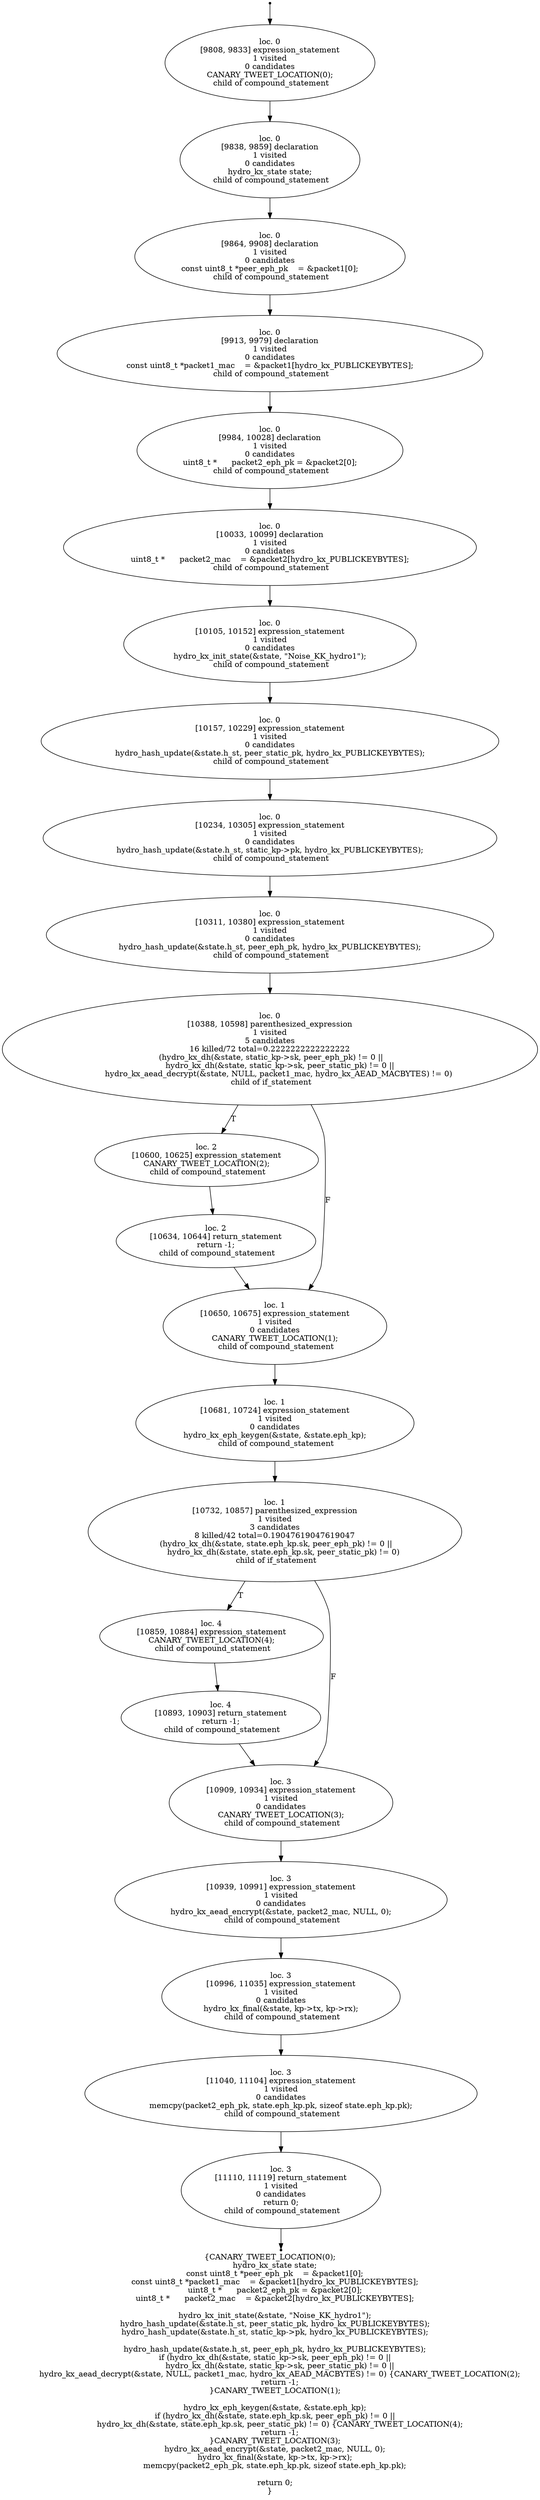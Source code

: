 digraph hydro_kx_kk_2_localised_15 {
	initial [shape=point]
	initial -> "loc. 0
[9808, 9833] expression_statement
1 visited
0 candidates
 CANARY_TWEET_LOCATION(0); 
 child of compound_statement"
	final [shape=point]
	"loc. 3
[11110, 11119] return_statement
1 visited
0 candidates
 return 0; 
 child of compound_statement" -> final
	"loc. 0
[9808, 9833] expression_statement
1 visited
0 candidates
 CANARY_TWEET_LOCATION(0); 
 child of compound_statement"
	"loc. 0
[9808, 9833] expression_statement
1 visited
0 candidates
 CANARY_TWEET_LOCATION(0); 
 child of compound_statement" -> "loc. 0
[9838, 9859] declaration
1 visited
0 candidates
 hydro_kx_state state; 
 child of compound_statement"
	"loc. 0
[9838, 9859] declaration
1 visited
0 candidates
 hydro_kx_state state; 
 child of compound_statement"
	"loc. 0
[9838, 9859] declaration
1 visited
0 candidates
 hydro_kx_state state; 
 child of compound_statement" -> "loc. 0
[9864, 9908] declaration
1 visited
0 candidates
 const uint8_t *peer_eph_pk    = &packet1[0]; 
 child of compound_statement"
	"loc. 0
[9864, 9908] declaration
1 visited
0 candidates
 const uint8_t *peer_eph_pk    = &packet1[0]; 
 child of compound_statement"
	"loc. 0
[9864, 9908] declaration
1 visited
0 candidates
 const uint8_t *peer_eph_pk    = &packet1[0]; 
 child of compound_statement" -> "loc. 0
[9913, 9979] declaration
1 visited
0 candidates
 const uint8_t *packet1_mac    = &packet1[hydro_kx_PUBLICKEYBYTES]; 
 child of compound_statement"
	"loc. 0
[9913, 9979] declaration
1 visited
0 candidates
 const uint8_t *packet1_mac    = &packet1[hydro_kx_PUBLICKEYBYTES]; 
 child of compound_statement"
	"loc. 0
[9913, 9979] declaration
1 visited
0 candidates
 const uint8_t *packet1_mac    = &packet1[hydro_kx_PUBLICKEYBYTES]; 
 child of compound_statement" -> "loc. 0
[9984, 10028] declaration
1 visited
0 candidates
 uint8_t *      packet2_eph_pk = &packet2[0]; 
 child of compound_statement"
	"loc. 0
[9984, 10028] declaration
1 visited
0 candidates
 uint8_t *      packet2_eph_pk = &packet2[0]; 
 child of compound_statement"
	"loc. 0
[9984, 10028] declaration
1 visited
0 candidates
 uint8_t *      packet2_eph_pk = &packet2[0]; 
 child of compound_statement" -> "loc. 0
[10033, 10099] declaration
1 visited
0 candidates
 uint8_t *      packet2_mac    = &packet2[hydro_kx_PUBLICKEYBYTES]; 
 child of compound_statement"
	"loc. 0
[10033, 10099] declaration
1 visited
0 candidates
 uint8_t *      packet2_mac    = &packet2[hydro_kx_PUBLICKEYBYTES]; 
 child of compound_statement"
	"loc. 0
[10033, 10099] declaration
1 visited
0 candidates
 uint8_t *      packet2_mac    = &packet2[hydro_kx_PUBLICKEYBYTES]; 
 child of compound_statement" -> "loc. 0
[10105, 10152] expression_statement
1 visited
0 candidates
 hydro_kx_init_state(&state, \"Noise_KK_hydro1\"); 
 child of compound_statement"
	"loc. 0
[10105, 10152] expression_statement
1 visited
0 candidates
 hydro_kx_init_state(&state, \"Noise_KK_hydro1\"); 
 child of compound_statement"
	"loc. 0
[10105, 10152] expression_statement
1 visited
0 candidates
 hydro_kx_init_state(&state, \"Noise_KK_hydro1\"); 
 child of compound_statement" -> "loc. 0
[10157, 10229] expression_statement
1 visited
0 candidates
 hydro_hash_update(&state.h_st, peer_static_pk, hydro_kx_PUBLICKEYBYTES); 
 child of compound_statement"
	"loc. 0
[10157, 10229] expression_statement
1 visited
0 candidates
 hydro_hash_update(&state.h_st, peer_static_pk, hydro_kx_PUBLICKEYBYTES); 
 child of compound_statement"
	"loc. 0
[10157, 10229] expression_statement
1 visited
0 candidates
 hydro_hash_update(&state.h_st, peer_static_pk, hydro_kx_PUBLICKEYBYTES); 
 child of compound_statement" -> "loc. 0
[10234, 10305] expression_statement
1 visited
0 candidates
 hydro_hash_update(&state.h_st, static_kp->pk, hydro_kx_PUBLICKEYBYTES); 
 child of compound_statement"
	"loc. 0
[10234, 10305] expression_statement
1 visited
0 candidates
 hydro_hash_update(&state.h_st, static_kp->pk, hydro_kx_PUBLICKEYBYTES); 
 child of compound_statement"
	"loc. 0
[10234, 10305] expression_statement
1 visited
0 candidates
 hydro_hash_update(&state.h_st, static_kp->pk, hydro_kx_PUBLICKEYBYTES); 
 child of compound_statement" -> "loc. 0
[10311, 10380] expression_statement
1 visited
0 candidates
 hydro_hash_update(&state.h_st, peer_eph_pk, hydro_kx_PUBLICKEYBYTES); 
 child of compound_statement"
	"loc. 0
[10311, 10380] expression_statement
1 visited
0 candidates
 hydro_hash_update(&state.h_st, peer_eph_pk, hydro_kx_PUBLICKEYBYTES); 
 child of compound_statement"
	"loc. 0
[10311, 10380] expression_statement
1 visited
0 candidates
 hydro_hash_update(&state.h_st, peer_eph_pk, hydro_kx_PUBLICKEYBYTES); 
 child of compound_statement" -> "loc. 0
[10388, 10598] parenthesized_expression
1 visited
5 candidates
16 killed/72 total=0.2222222222222222
 (hydro_kx_dh(&state, static_kp->sk, peer_eph_pk) != 0 ||
        hydro_kx_dh(&state, static_kp->sk, peer_static_pk) != 0 ||
        hydro_kx_aead_decrypt(&state, NULL, packet1_mac, hydro_kx_AEAD_MACBYTES) != 0) 
 child of if_statement"
	"loc. 0
[10388, 10598] parenthesized_expression
1 visited
5 candidates
16 killed/72 total=0.2222222222222222
 (hydro_kx_dh(&state, static_kp->sk, peer_eph_pk) != 0 ||
        hydro_kx_dh(&state, static_kp->sk, peer_static_pk) != 0 ||
        hydro_kx_aead_decrypt(&state, NULL, packet1_mac, hydro_kx_AEAD_MACBYTES) != 0) 
 child of if_statement"
	"loc. 0
[10388, 10598] parenthesized_expression
1 visited
5 candidates
16 killed/72 total=0.2222222222222222
 (hydro_kx_dh(&state, static_kp->sk, peer_eph_pk) != 0 ||
        hydro_kx_dh(&state, static_kp->sk, peer_static_pk) != 0 ||
        hydro_kx_aead_decrypt(&state, NULL, packet1_mac, hydro_kx_AEAD_MACBYTES) != 0) 
 child of if_statement" -> "loc. 2
[10600, 10625] expression_statement
 CANARY_TWEET_LOCATION(2); 
 child of compound_statement" [label=T]
	"loc. 0
[10388, 10598] parenthesized_expression
1 visited
5 candidates
16 killed/72 total=0.2222222222222222
 (hydro_kx_dh(&state, static_kp->sk, peer_eph_pk) != 0 ||
        hydro_kx_dh(&state, static_kp->sk, peer_static_pk) != 0 ||
        hydro_kx_aead_decrypt(&state, NULL, packet1_mac, hydro_kx_AEAD_MACBYTES) != 0) 
 child of if_statement" -> "loc. 1
[10650, 10675] expression_statement
1 visited
0 candidates
 CANARY_TWEET_LOCATION(1); 
 child of compound_statement" [label=F]
	"loc. 2
[10600, 10625] expression_statement
 CANARY_TWEET_LOCATION(2); 
 child of compound_statement"
	"loc. 2
[10600, 10625] expression_statement
 CANARY_TWEET_LOCATION(2); 
 child of compound_statement" -> "loc. 2
[10634, 10644] return_statement
 return -1; 
 child of compound_statement"
	"loc. 1
[10650, 10675] expression_statement
1 visited
0 candidates
 CANARY_TWEET_LOCATION(1); 
 child of compound_statement"
	"loc. 1
[10650, 10675] expression_statement
1 visited
0 candidates
 CANARY_TWEET_LOCATION(1); 
 child of compound_statement" -> "loc. 1
[10681, 10724] expression_statement
1 visited
0 candidates
 hydro_kx_eph_keygen(&state, &state.eph_kp); 
 child of compound_statement"
	"loc. 2
[10634, 10644] return_statement
 return -1; 
 child of compound_statement"
	"loc. 2
[10634, 10644] return_statement
 return -1; 
 child of compound_statement" -> "loc. 1
[10650, 10675] expression_statement
1 visited
0 candidates
 CANARY_TWEET_LOCATION(1); 
 child of compound_statement"
	"loc. 1
[10681, 10724] expression_statement
1 visited
0 candidates
 hydro_kx_eph_keygen(&state, &state.eph_kp); 
 child of compound_statement"
	"loc. 1
[10681, 10724] expression_statement
1 visited
0 candidates
 hydro_kx_eph_keygen(&state, &state.eph_kp); 
 child of compound_statement" -> "loc. 1
[10732, 10857] parenthesized_expression
1 visited
3 candidates
8 killed/42 total=0.19047619047619047
 (hydro_kx_dh(&state, state.eph_kp.sk, peer_eph_pk) != 0 ||
        hydro_kx_dh(&state, state.eph_kp.sk, peer_static_pk) != 0) 
 child of if_statement"
	"loc. 1
[10732, 10857] parenthesized_expression
1 visited
3 candidates
8 killed/42 total=0.19047619047619047
 (hydro_kx_dh(&state, state.eph_kp.sk, peer_eph_pk) != 0 ||
        hydro_kx_dh(&state, state.eph_kp.sk, peer_static_pk) != 0) 
 child of if_statement"
	"loc. 1
[10732, 10857] parenthesized_expression
1 visited
3 candidates
8 killed/42 total=0.19047619047619047
 (hydro_kx_dh(&state, state.eph_kp.sk, peer_eph_pk) != 0 ||
        hydro_kx_dh(&state, state.eph_kp.sk, peer_static_pk) != 0) 
 child of if_statement" -> "loc. 4
[10859, 10884] expression_statement
 CANARY_TWEET_LOCATION(4); 
 child of compound_statement" [label=T]
	"loc. 1
[10732, 10857] parenthesized_expression
1 visited
3 candidates
8 killed/42 total=0.19047619047619047
 (hydro_kx_dh(&state, state.eph_kp.sk, peer_eph_pk) != 0 ||
        hydro_kx_dh(&state, state.eph_kp.sk, peer_static_pk) != 0) 
 child of if_statement" -> "loc. 3
[10909, 10934] expression_statement
1 visited
0 candidates
 CANARY_TWEET_LOCATION(3); 
 child of compound_statement" [label=F]
	"loc. 4
[10859, 10884] expression_statement
 CANARY_TWEET_LOCATION(4); 
 child of compound_statement"
	"loc. 4
[10859, 10884] expression_statement
 CANARY_TWEET_LOCATION(4); 
 child of compound_statement" -> "loc. 4
[10893, 10903] return_statement
 return -1; 
 child of compound_statement"
	"loc. 3
[10909, 10934] expression_statement
1 visited
0 candidates
 CANARY_TWEET_LOCATION(3); 
 child of compound_statement"
	"loc. 3
[10909, 10934] expression_statement
1 visited
0 candidates
 CANARY_TWEET_LOCATION(3); 
 child of compound_statement" -> "loc. 3
[10939, 10991] expression_statement
1 visited
0 candidates
 hydro_kx_aead_encrypt(&state, packet2_mac, NULL, 0); 
 child of compound_statement"
	"loc. 4
[10893, 10903] return_statement
 return -1; 
 child of compound_statement"
	"loc. 4
[10893, 10903] return_statement
 return -1; 
 child of compound_statement" -> "loc. 3
[10909, 10934] expression_statement
1 visited
0 candidates
 CANARY_TWEET_LOCATION(3); 
 child of compound_statement"
	"loc. 3
[10939, 10991] expression_statement
1 visited
0 candidates
 hydro_kx_aead_encrypt(&state, packet2_mac, NULL, 0); 
 child of compound_statement"
	"loc. 3
[10939, 10991] expression_statement
1 visited
0 candidates
 hydro_kx_aead_encrypt(&state, packet2_mac, NULL, 0); 
 child of compound_statement" -> "loc. 3
[10996, 11035] expression_statement
1 visited
0 candidates
 hydro_kx_final(&state, kp->tx, kp->rx); 
 child of compound_statement"
	"loc. 3
[10996, 11035] expression_statement
1 visited
0 candidates
 hydro_kx_final(&state, kp->tx, kp->rx); 
 child of compound_statement"
	"loc. 3
[10996, 11035] expression_statement
1 visited
0 candidates
 hydro_kx_final(&state, kp->tx, kp->rx); 
 child of compound_statement" -> "loc. 3
[11040, 11104] expression_statement
1 visited
0 candidates
 memcpy(packet2_eph_pk, state.eph_kp.pk, sizeof state.eph_kp.pk); 
 child of compound_statement"
	"loc. 3
[11040, 11104] expression_statement
1 visited
0 candidates
 memcpy(packet2_eph_pk, state.eph_kp.pk, sizeof state.eph_kp.pk); 
 child of compound_statement"
	"loc. 3
[11040, 11104] expression_statement
1 visited
0 candidates
 memcpy(packet2_eph_pk, state.eph_kp.pk, sizeof state.eph_kp.pk); 
 child of compound_statement" -> "loc. 3
[11110, 11119] return_statement
1 visited
0 candidates
 return 0; 
 child of compound_statement"
	"loc. 3
[11110, 11119] return_statement
1 visited
0 candidates
 return 0; 
 child of compound_statement"
	label="{CANARY_TWEET_LOCATION(0);
    hydro_kx_state state;
    const uint8_t *peer_eph_pk    = &packet1[0];
    const uint8_t *packet1_mac    = &packet1[hydro_kx_PUBLICKEYBYTES];
    uint8_t *      packet2_eph_pk = &packet2[0];
    uint8_t *      packet2_mac    = &packet2[hydro_kx_PUBLICKEYBYTES];

    hydro_kx_init_state(&state, \"Noise_KK_hydro1\");
    hydro_hash_update(&state.h_st, peer_static_pk, hydro_kx_PUBLICKEYBYTES);
    hydro_hash_update(&state.h_st, static_kp->pk, hydro_kx_PUBLICKEYBYTES);

    hydro_hash_update(&state.h_st, peer_eph_pk, hydro_kx_PUBLICKEYBYTES);
    if (hydro_kx_dh(&state, static_kp->sk, peer_eph_pk) != 0 ||
        hydro_kx_dh(&state, static_kp->sk, peer_static_pk) != 0 ||
        hydro_kx_aead_decrypt(&state, NULL, packet1_mac, hydro_kx_AEAD_MACBYTES) != 0) {CANARY_TWEET_LOCATION(2);
        return -1;
    }CANARY_TWEET_LOCATION(1);

    hydro_kx_eph_keygen(&state, &state.eph_kp);
    if (hydro_kx_dh(&state, state.eph_kp.sk, peer_eph_pk) != 0 ||
        hydro_kx_dh(&state, state.eph_kp.sk, peer_static_pk) != 0) {CANARY_TWEET_LOCATION(4);
        return -1;
    }CANARY_TWEET_LOCATION(3);
    hydro_kx_aead_encrypt(&state, packet2_mac, NULL, 0);
    hydro_kx_final(&state, kp->tx, kp->rx);
    memcpy(packet2_eph_pk, state.eph_kp.pk, sizeof state.eph_kp.pk);

    return 0;
}"
}
